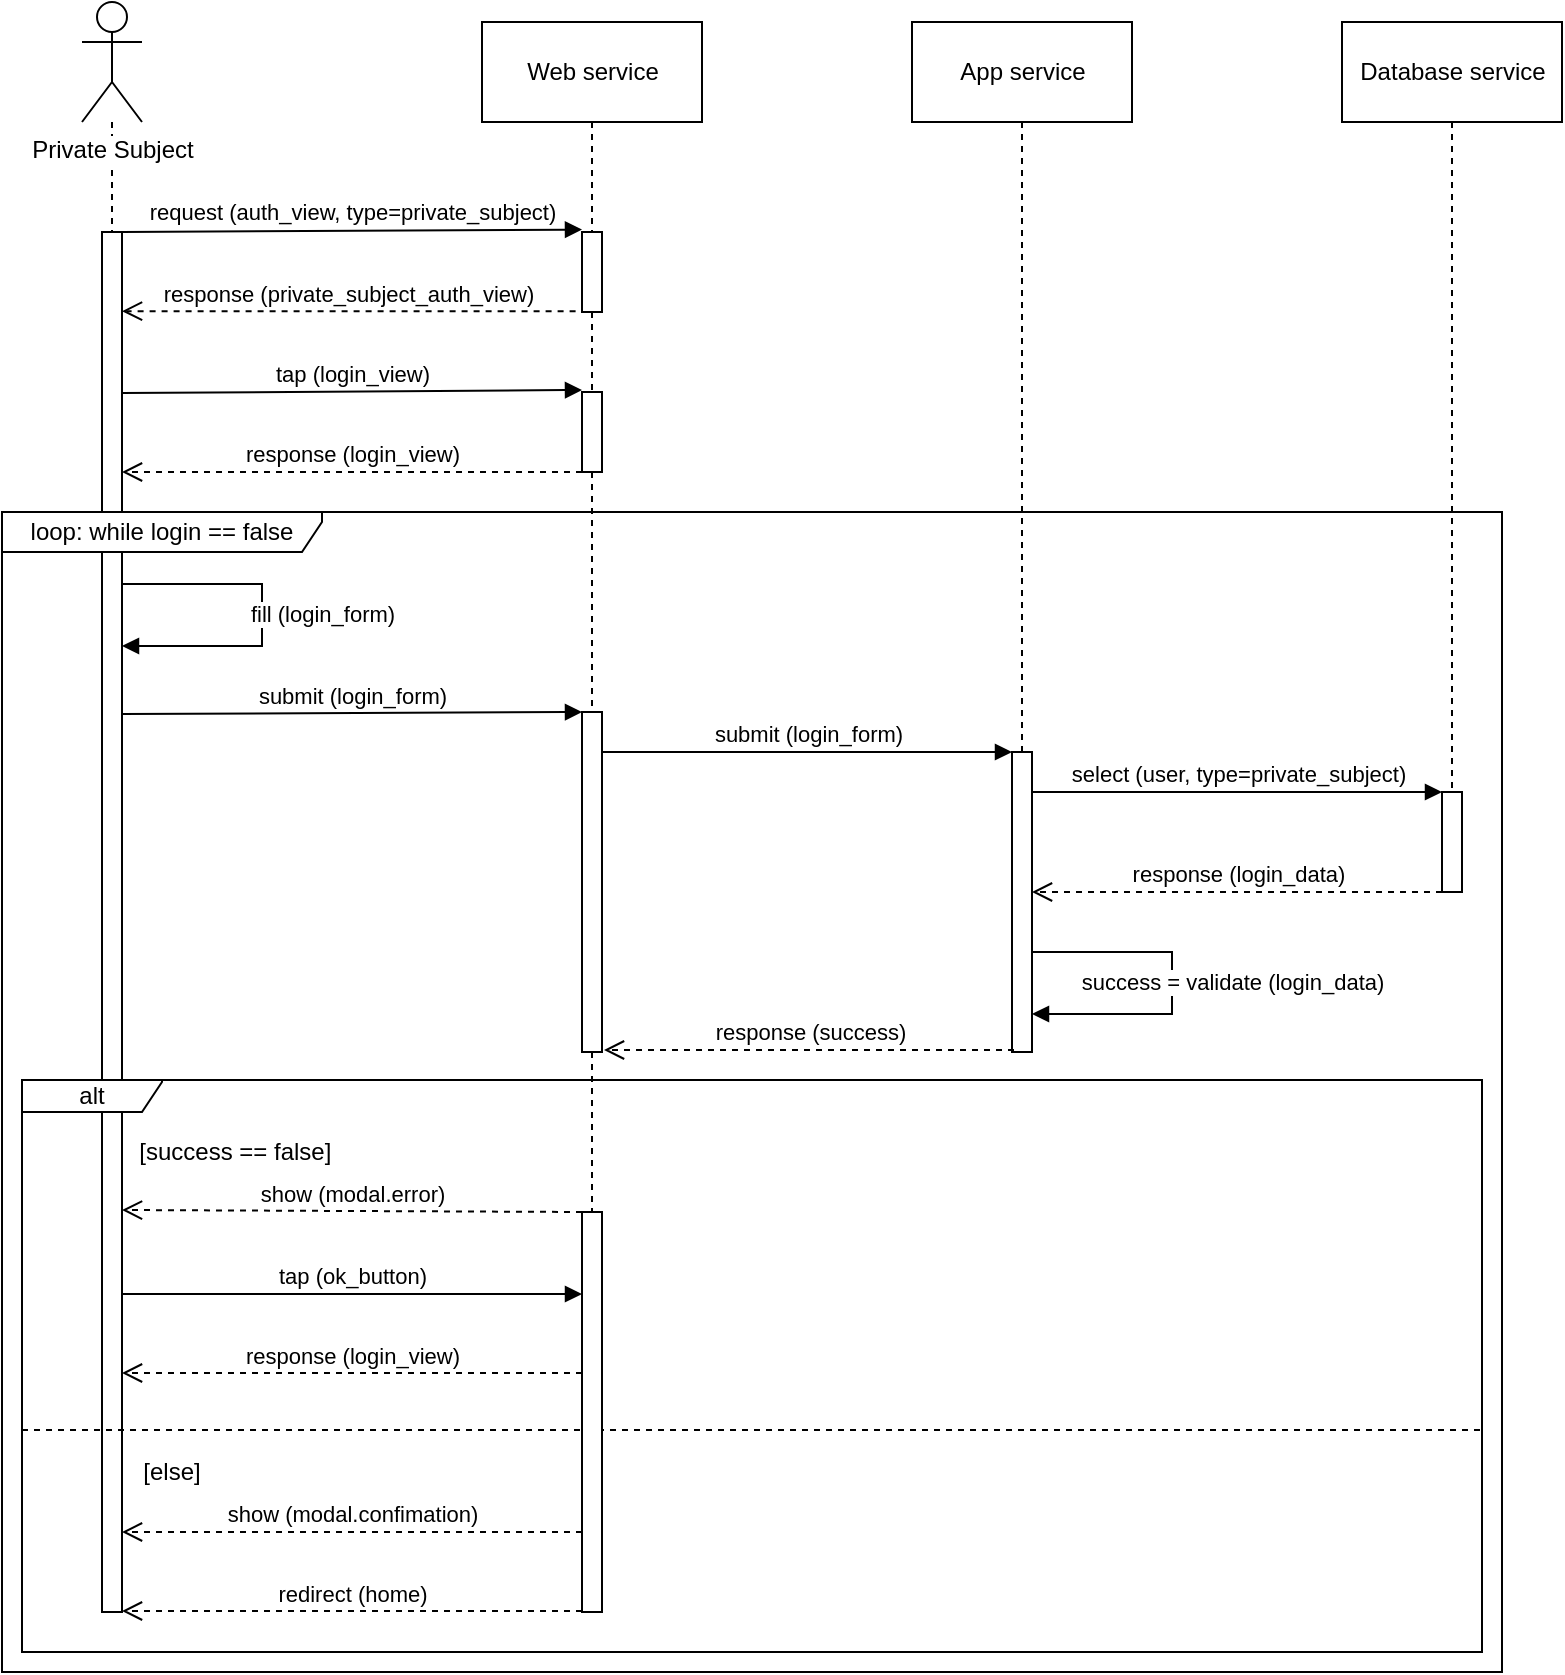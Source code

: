 <mxfile version="12.2.2" type="device" pages="1"><diagram id="l-2lBkgla0iZSCyLfDWJ" name="Page-1"><mxGraphModel dx="1024" dy="627" grid="1" gridSize="10" guides="1" tooltips="1" connect="1" arrows="1" fold="1" page="1" pageScale="1" pageWidth="827" pageHeight="1169" math="0" shadow="0"><root><mxCell id="0"/><mxCell id="1" parent="0"/><mxCell id="H5ZnD-Gkhwc3JmSqiQ2j-13" value="" style="html=1;points=[];perimeter=orthogonalPerimeter;" parent="1" vertex="1"><mxGeometry x="60" y="160" width="10" height="690" as="geometry"/></mxCell><mxCell id="H5ZnD-Gkhwc3JmSqiQ2j-42" value="alt" style="shape=umlFrame;whiteSpace=wrap;html=1;width=70;height=16;" parent="1" vertex="1"><mxGeometry x="20" y="584" width="730" height="286" as="geometry"/></mxCell><mxCell id="H5ZnD-Gkhwc3JmSqiQ2j-41" value="loop: while login == false" style="shape=umlFrame;whiteSpace=wrap;html=1;width=160;height=20;" parent="1" vertex="1"><mxGeometry x="10" y="300" width="750" height="580" as="geometry"/></mxCell><mxCell id="H5ZnD-Gkhwc3JmSqiQ2j-17" value="" style="edgeStyle=orthogonalEdgeStyle;rounded=0;orthogonalLoop=1;jettySize=auto;html=1;dashed=1;endArrow=none;endFill=0;" parent="1" source="H5ZnD-Gkhwc3JmSqiQ2j-1" target="H5ZnD-Gkhwc3JmSqiQ2j-13" edge="1"><mxGeometry relative="1" as="geometry"/></mxCell><mxCell id="H5ZnD-Gkhwc3JmSqiQ2j-1" value="Private Subject" style="shape=umlActor;verticalLabelPosition=bottom;labelBackgroundColor=#ffffff;verticalAlign=top;html=1;" parent="1" vertex="1"><mxGeometry x="50" y="45" width="30" height="60" as="geometry"/></mxCell><mxCell id="H5ZnD-Gkhwc3JmSqiQ2j-18" value="" style="edgeStyle=orthogonalEdgeStyle;rounded=0;orthogonalLoop=1;jettySize=auto;html=1;dashed=1;endArrow=none;endFill=0;" parent="1" source="H5ZnD-Gkhwc3JmSqiQ2j-9" target="H5ZnD-Gkhwc3JmSqiQ2j-14" edge="1"><mxGeometry relative="1" as="geometry"/></mxCell><mxCell id="H5ZnD-Gkhwc3JmSqiQ2j-9" value="Web service" style="html=1;" parent="1" vertex="1"><mxGeometry x="250" y="55" width="110" height="50" as="geometry"/></mxCell><mxCell id="H5ZnD-Gkhwc3JmSqiQ2j-21" value="" style="edgeStyle=orthogonalEdgeStyle;rounded=0;orthogonalLoop=1;jettySize=auto;html=1;dashed=1;endArrow=none;endFill=0;" parent="1" source="H5ZnD-Gkhwc3JmSqiQ2j-10" target="H5ZnD-Gkhwc3JmSqiQ2j-19" edge="1"><mxGeometry relative="1" as="geometry"><mxPoint x="735" y="160" as="targetPoint"/></mxGeometry></mxCell><mxCell id="H5ZnD-Gkhwc3JmSqiQ2j-10" value="Database service" style="html=1;" parent="1" vertex="1"><mxGeometry x="680" y="55" width="110" height="50" as="geometry"/></mxCell><mxCell id="H5ZnD-Gkhwc3JmSqiQ2j-16" value="" style="edgeStyle=orthogonalEdgeStyle;rounded=0;orthogonalLoop=1;jettySize=auto;html=1;dashed=1;endArrow=none;endFill=0;" parent="1" source="H5ZnD-Gkhwc3JmSqiQ2j-14" target="H5ZnD-Gkhwc3JmSqiQ2j-15" edge="1"><mxGeometry relative="1" as="geometry"/></mxCell><mxCell id="H5ZnD-Gkhwc3JmSqiQ2j-14" value="" style="html=1;points=[];perimeter=orthogonalPerimeter;" parent="1" vertex="1"><mxGeometry x="300" y="160" width="10" height="40" as="geometry"/></mxCell><mxCell id="kNuArkOxOcptgiTmDqrl-5" value="" style="edgeStyle=orthogonalEdgeStyle;rounded=0;orthogonalLoop=1;jettySize=auto;html=1;dashed=1;labelBackgroundColor=none;startArrow=none;startFill=0;endArrow=none;endFill=0;" edge="1" parent="1" source="H5ZnD-Gkhwc3JmSqiQ2j-15" target="kNuArkOxOcptgiTmDqrl-4"><mxGeometry relative="1" as="geometry"/></mxCell><mxCell id="H5ZnD-Gkhwc3JmSqiQ2j-15" value="" style="html=1;points=[];perimeter=orthogonalPerimeter;" parent="1" vertex="1"><mxGeometry x="300" y="240" width="10" height="40" as="geometry"/></mxCell><mxCell id="H5ZnD-Gkhwc3JmSqiQ2j-26" value="" style="html=1;points=[];perimeter=orthogonalPerimeter;" parent="1" vertex="1"><mxGeometry x="515" y="420" width="10" height="150" as="geometry"/></mxCell><mxCell id="H5ZnD-Gkhwc3JmSqiQ2j-19" value="" style="html=1;points=[];perimeter=orthogonalPerimeter;" parent="1" vertex="1"><mxGeometry x="730" y="440" width="10" height="50" as="geometry"/></mxCell><mxCell id="H5ZnD-Gkhwc3JmSqiQ2j-22" value="request (auth_view, type=private_subject)" style="html=1;verticalAlign=bottom;endArrow=block;entryX=0;entryY=-0.03;entryDx=0;entryDy=0;entryPerimeter=0;" parent="1" target="H5ZnD-Gkhwc3JmSqiQ2j-14" edge="1"><mxGeometry width="80" relative="1" as="geometry"><mxPoint x="70" y="160" as="sourcePoint"/><mxPoint x="150" y="160" as="targetPoint"/></mxGeometry></mxCell><mxCell id="H5ZnD-Gkhwc3JmSqiQ2j-23" value="response (private_subject_auth_view)" style="html=1;verticalAlign=bottom;endArrow=open;dashed=1;endSize=8;exitX=-0.32;exitY=0.99;exitDx=0;exitDy=0;exitPerimeter=0;" parent="1" source="H5ZnD-Gkhwc3JmSqiQ2j-14" target="H5ZnD-Gkhwc3JmSqiQ2j-13" edge="1"><mxGeometry relative="1" as="geometry"><mxPoint x="360" y="199.5" as="sourcePoint"/><mxPoint x="280" y="199.5" as="targetPoint"/></mxGeometry></mxCell><mxCell id="H5ZnD-Gkhwc3JmSqiQ2j-24" value="tap (login_view)" style="html=1;verticalAlign=bottom;endArrow=block;" parent="1" edge="1"><mxGeometry width="80" relative="1" as="geometry"><mxPoint x="70" y="240.5" as="sourcePoint"/><mxPoint x="300" y="239" as="targetPoint"/></mxGeometry></mxCell><mxCell id="H5ZnD-Gkhwc3JmSqiQ2j-25" value="response (login_view)" style="html=1;verticalAlign=bottom;endArrow=open;dashed=1;endSize=8;" parent="1" edge="1"><mxGeometry relative="1" as="geometry"><mxPoint x="300" y="280" as="sourcePoint"/><mxPoint x="70" y="280" as="targetPoint"/></mxGeometry></mxCell><mxCell id="H5ZnD-Gkhwc3JmSqiQ2j-29" value="fill (login_form)" style="html=1;verticalAlign=bottom;endArrow=block;exitX=1;exitY=0.315;exitDx=0;exitDy=0;exitPerimeter=0;rounded=0;" parent="1" edge="1"><mxGeometry x="0.181" y="-31" width="80" relative="1" as="geometry"><mxPoint x="70" y="336" as="sourcePoint"/><mxPoint x="70" y="367" as="targetPoint"/><Array as="points"><mxPoint x="140" y="336"/><mxPoint x="140" y="367"/></Array><mxPoint x="30" y="24" as="offset"/></mxGeometry></mxCell><mxCell id="H5ZnD-Gkhwc3JmSqiQ2j-30" value="submit (login_form)" style="html=1;verticalAlign=bottom;endArrow=block;" parent="1" edge="1"><mxGeometry width="80" relative="1" as="geometry"><mxPoint x="70" y="401" as="sourcePoint"/><mxPoint x="300" y="400" as="targetPoint"/></mxGeometry></mxCell><mxCell id="H5ZnD-Gkhwc3JmSqiQ2j-31" value="select (user, type=private_subject)" style="html=1;verticalAlign=bottom;endArrow=block;" parent="1" edge="1" source="H5ZnD-Gkhwc3JmSqiQ2j-26"><mxGeometry width="80" relative="1" as="geometry"><mxPoint x="530" y="441" as="sourcePoint"/><mxPoint x="730" y="440" as="targetPoint"/></mxGeometry></mxCell><mxCell id="H5ZnD-Gkhwc3JmSqiQ2j-32" value="response (login_data)" style="html=1;verticalAlign=bottom;endArrow=open;dashed=1;endSize=8;" parent="1" target="H5ZnD-Gkhwc3JmSqiQ2j-26" edge="1" source="H5ZnD-Gkhwc3JmSqiQ2j-19"><mxGeometry relative="1" as="geometry"><mxPoint x="729.8" y="509.6" as="sourcePoint"/><mxPoint x="430" y="510" as="targetPoint"/><Array as="points"><mxPoint x="680" y="490"/></Array></mxGeometry></mxCell><mxCell id="H5ZnD-Gkhwc3JmSqiQ2j-33" value="success = validate (login_data)" style="html=1;verticalAlign=bottom;endArrow=block;exitX=1;exitY=0.315;exitDx=0;exitDy=0;exitPerimeter=0;rounded=0;" parent="1" edge="1"><mxGeometry x="0.181" y="-31" width="80" relative="1" as="geometry"><mxPoint x="525" y="520" as="sourcePoint"/><mxPoint x="525" y="551" as="targetPoint"/><Array as="points"><mxPoint x="595" y="520"/><mxPoint x="595" y="551"/></Array><mxPoint x="30" y="24" as="offset"/></mxGeometry></mxCell><mxCell id="H5ZnD-Gkhwc3JmSqiQ2j-34" value="[success == false]&amp;nbsp;&amp;nbsp;" style="text;html=1;strokeColor=none;fillColor=none;align=center;verticalAlign=middle;whiteSpace=wrap;rounded=0;" parent="1" vertex="1"><mxGeometry x="70" y="610" width="120" height="20" as="geometry"/></mxCell><mxCell id="H5ZnD-Gkhwc3JmSqiQ2j-35" value="show (modal.error)" style="html=1;verticalAlign=bottom;endArrow=open;dashed=1;endSize=8;" parent="1" edge="1" source="kNuArkOxOcptgiTmDqrl-11"><mxGeometry relative="1" as="geometry"><mxPoint x="290" y="649" as="sourcePoint"/><mxPoint x="70" y="649" as="targetPoint"/></mxGeometry></mxCell><mxCell id="H5ZnD-Gkhwc3JmSqiQ2j-36" value="tap (ok_button)" style="html=1;verticalAlign=bottom;endArrow=block;" parent="1" edge="1" target="kNuArkOxOcptgiTmDqrl-11"><mxGeometry width="80" relative="1" as="geometry"><mxPoint x="70" y="691" as="sourcePoint"/><mxPoint x="290" y="690" as="targetPoint"/></mxGeometry></mxCell><mxCell id="H5ZnD-Gkhwc3JmSqiQ2j-37" value="response (login_view)" style="html=1;verticalAlign=bottom;endArrow=open;dashed=1;endSize=8;" parent="1" edge="1" source="kNuArkOxOcptgiTmDqrl-11"><mxGeometry relative="1" as="geometry"><mxPoint x="290" y="731" as="sourcePoint"/><mxPoint x="70" y="730.5" as="targetPoint"/></mxGeometry></mxCell><mxCell id="H5ZnD-Gkhwc3JmSqiQ2j-38" value="[else]" style="text;html=1;strokeColor=none;fillColor=none;align=center;verticalAlign=middle;whiteSpace=wrap;rounded=0;" parent="1" vertex="1"><mxGeometry x="80" y="770" width="30" height="20" as="geometry"/></mxCell><mxCell id="H5ZnD-Gkhwc3JmSqiQ2j-39" value="show (modal.confimation)" style="html=1;verticalAlign=bottom;endArrow=open;dashed=1;endSize=8;" parent="1" edge="1" source="kNuArkOxOcptgiTmDqrl-11"><mxGeometry relative="1" as="geometry"><mxPoint x="290" y="810" as="sourcePoint"/><mxPoint x="70" y="810" as="targetPoint"/></mxGeometry></mxCell><mxCell id="H5ZnD-Gkhwc3JmSqiQ2j-40" value="redirect (home)" style="html=1;verticalAlign=bottom;endArrow=open;dashed=1;endSize=8;" parent="1" edge="1" source="kNuArkOxOcptgiTmDqrl-11"><mxGeometry relative="1" as="geometry"><mxPoint x="290" y="850" as="sourcePoint"/><mxPoint x="70" y="849.5" as="targetPoint"/></mxGeometry></mxCell><mxCell id="H5ZnD-Gkhwc3JmSqiQ2j-43" value="" style="line;strokeWidth=1;fillColor=none;align=left;verticalAlign=middle;spacingTop=-1;spacingLeft=3;spacingRight=3;rotatable=0;labelPosition=right;points=[];portConstraint=eastwest;dashed=1;" parent="1" vertex="1"><mxGeometry x="20" y="755" width="730" height="8" as="geometry"/></mxCell><mxCell id="kNuArkOxOcptgiTmDqrl-12" value="" style="edgeStyle=orthogonalEdgeStyle;rounded=0;orthogonalLoop=1;jettySize=auto;html=1;dashed=1;labelBackgroundColor=none;startArrow=none;startFill=0;endArrow=none;endFill=0;" edge="1" parent="1" source="kNuArkOxOcptgiTmDqrl-4" target="kNuArkOxOcptgiTmDqrl-11"><mxGeometry relative="1" as="geometry"/></mxCell><mxCell id="kNuArkOxOcptgiTmDqrl-4" value="" style="html=1;points=[];perimeter=orthogonalPerimeter;" vertex="1" parent="1"><mxGeometry x="300" y="400" width="10" height="170" as="geometry"/></mxCell><mxCell id="kNuArkOxOcptgiTmDqrl-11" value="" style="html=1;points=[];perimeter=orthogonalPerimeter;" vertex="1" parent="1"><mxGeometry x="300" y="650" width="10" height="200" as="geometry"/></mxCell><mxCell id="kNuArkOxOcptgiTmDqrl-9" value="" style="edgeStyle=orthogonalEdgeStyle;rounded=0;orthogonalLoop=1;jettySize=auto;html=1;dashed=1;labelBackgroundColor=none;startArrow=none;startFill=0;endArrow=none;endFill=0;" edge="1" parent="1" source="kNuArkOxOcptgiTmDqrl-6" target="H5ZnD-Gkhwc3JmSqiQ2j-26"><mxGeometry relative="1" as="geometry"><mxPoint x="520" y="160" as="targetPoint"/></mxGeometry></mxCell><mxCell id="kNuArkOxOcptgiTmDqrl-6" value="App service" style="html=1;" vertex="1" parent="1"><mxGeometry x="465" y="55" width="110" height="50" as="geometry"/></mxCell><mxCell id="kNuArkOxOcptgiTmDqrl-7" value="submit (login_form)" style="html=1;verticalAlign=bottom;endArrow=block;" edge="1" parent="1" target="H5ZnD-Gkhwc3JmSqiQ2j-26"><mxGeometry width="80" relative="1" as="geometry"><mxPoint x="310" y="420" as="sourcePoint"/><mxPoint x="460" y="419" as="targetPoint"/></mxGeometry></mxCell><mxCell id="kNuArkOxOcptgiTmDqrl-10" value="response (success)" style="html=1;verticalAlign=bottom;endArrow=open;dashed=1;endSize=8;" edge="1" parent="1"><mxGeometry relative="1" as="geometry"><mxPoint x="516" y="569" as="sourcePoint"/><mxPoint x="311" y="569" as="targetPoint"/><Array as="points"><mxPoint x="466" y="569"/></Array></mxGeometry></mxCell></root></mxGraphModel></diagram></mxfile>